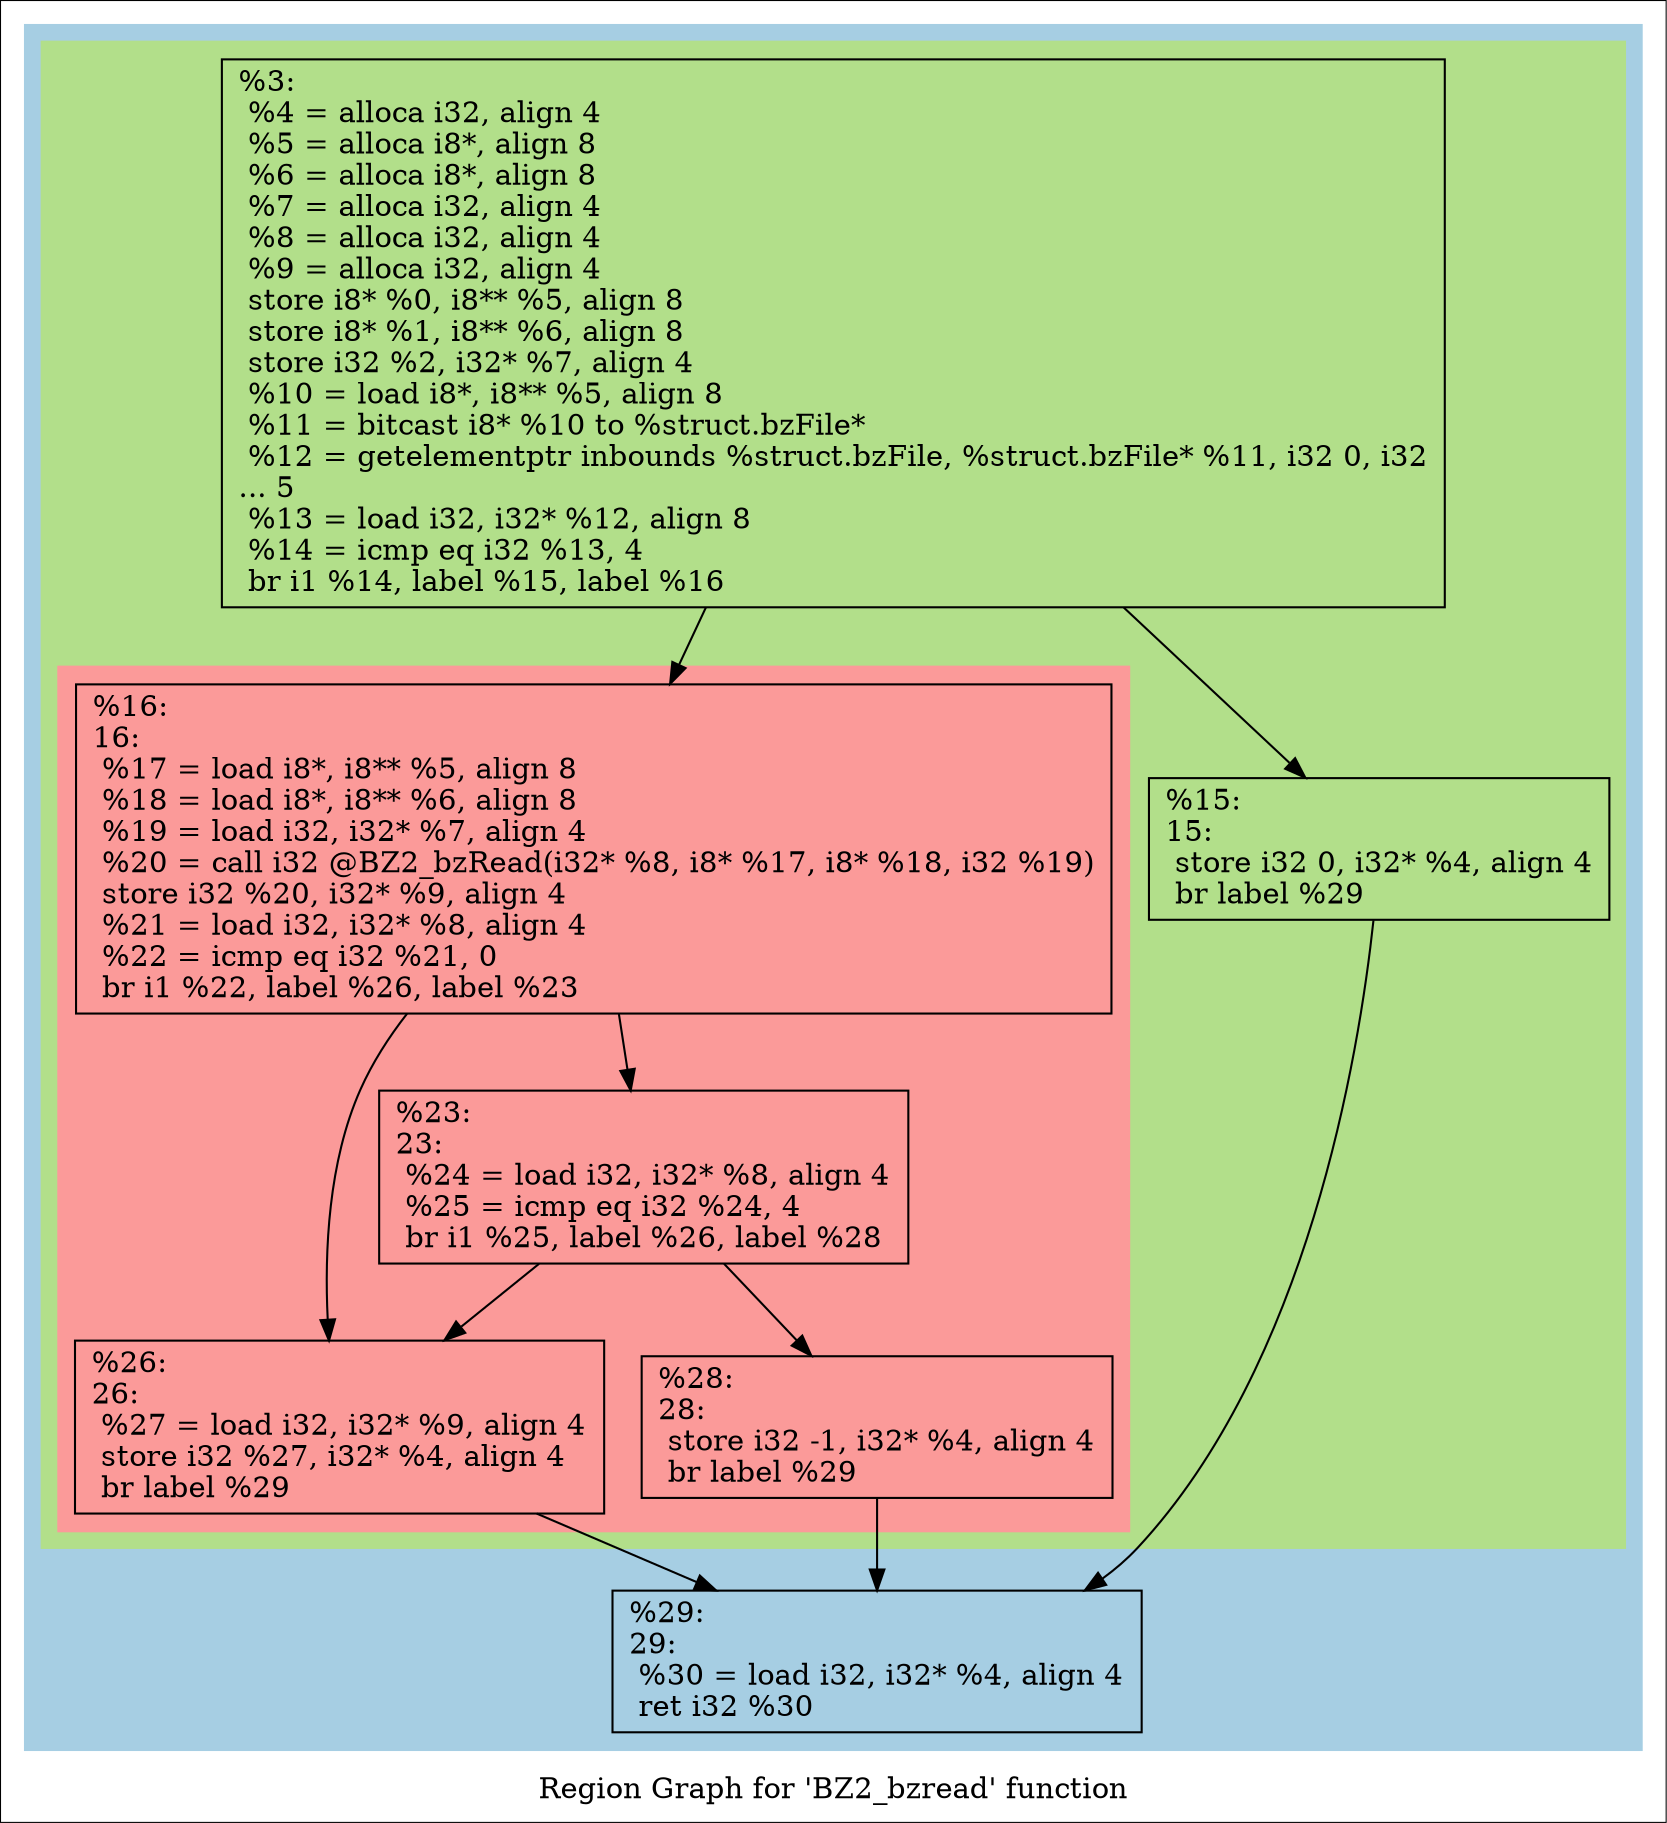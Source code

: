 digraph "Region Graph for 'BZ2_bzread' function" {
	label="Region Graph for 'BZ2_bzread' function";

	Node0x2b3a750 [shape=record,label="{%3:\l  %4 = alloca i32, align 4\l  %5 = alloca i8*, align 8\l  %6 = alloca i8*, align 8\l  %7 = alloca i32, align 4\l  %8 = alloca i32, align 4\l  %9 = alloca i32, align 4\l  store i8* %0, i8** %5, align 8\l  store i8* %1, i8** %6, align 8\l  store i32 %2, i32* %7, align 4\l  %10 = load i8*, i8** %5, align 8\l  %11 = bitcast i8* %10 to %struct.bzFile*\l  %12 = getelementptr inbounds %struct.bzFile, %struct.bzFile* %11, i32 0, i32\l... 5\l  %13 = load i32, i32* %12, align 8\l  %14 = icmp eq i32 %13, 4\l  br i1 %14, label %15, label %16\l}"];
	Node0x2b3a750 -> Node0x284cb30;
	Node0x2b3a750 -> Node0x2a7ca90;
	Node0x284cb30 [shape=record,label="{%15:\l15:                                               \l  store i32 0, i32* %4, align 4\l  br label %29\l}"];
	Node0x284cb30 -> Node0x2a97f60;
	Node0x2a97f60 [shape=record,label="{%29:\l29:                                               \l  %30 = load i32, i32* %4, align 4\l  ret i32 %30\l}"];
	Node0x2a7ca90 [shape=record,label="{%16:\l16:                                               \l  %17 = load i8*, i8** %5, align 8\l  %18 = load i8*, i8** %6, align 8\l  %19 = load i32, i32* %7, align 4\l  %20 = call i32 @BZ2_bzRead(i32* %8, i8* %17, i8* %18, i32 %19)\l  store i32 %20, i32* %9, align 4\l  %21 = load i32, i32* %8, align 4\l  %22 = icmp eq i32 %21, 0\l  br i1 %22, label %26, label %23\l}"];
	Node0x2a7ca90 -> Node0x2ab0a30;
	Node0x2a7ca90 -> Node0x28050c0;
	Node0x2ab0a30 [shape=record,label="{%26:\l26:                                               \l  %27 = load i32, i32* %9, align 4\l  store i32 %27, i32* %4, align 4\l  br label %29\l}"];
	Node0x2ab0a30 -> Node0x2a97f60;
	Node0x28050c0 [shape=record,label="{%23:\l23:                                               \l  %24 = load i32, i32* %8, align 4\l  %25 = icmp eq i32 %24, 4\l  br i1 %25, label %26, label %28\l}"];
	Node0x28050c0 -> Node0x2ab0a30;
	Node0x28050c0 -> Node0x28645c0;
	Node0x28645c0 [shape=record,label="{%28:\l28:                                               \l  store i32 -1, i32* %4, align 4\l  br label %29\l}"];
	Node0x28645c0 -> Node0x2a97f60;
	colorscheme = "paired12"
        subgraph cluster_0x2b66920 {
          label = "";
          style = filled;
          color = 1
          subgraph cluster_0x2ac5d90 {
            label = "";
            style = filled;
            color = 3
            subgraph cluster_0x2b92380 {
              label = "";
              style = filled;
              color = 5
              Node0x2a7ca90;
              Node0x2ab0a30;
              Node0x28050c0;
              Node0x28645c0;
            }
            Node0x2b3a750;
            Node0x284cb30;
          }
          Node0x2a97f60;
        }
}
